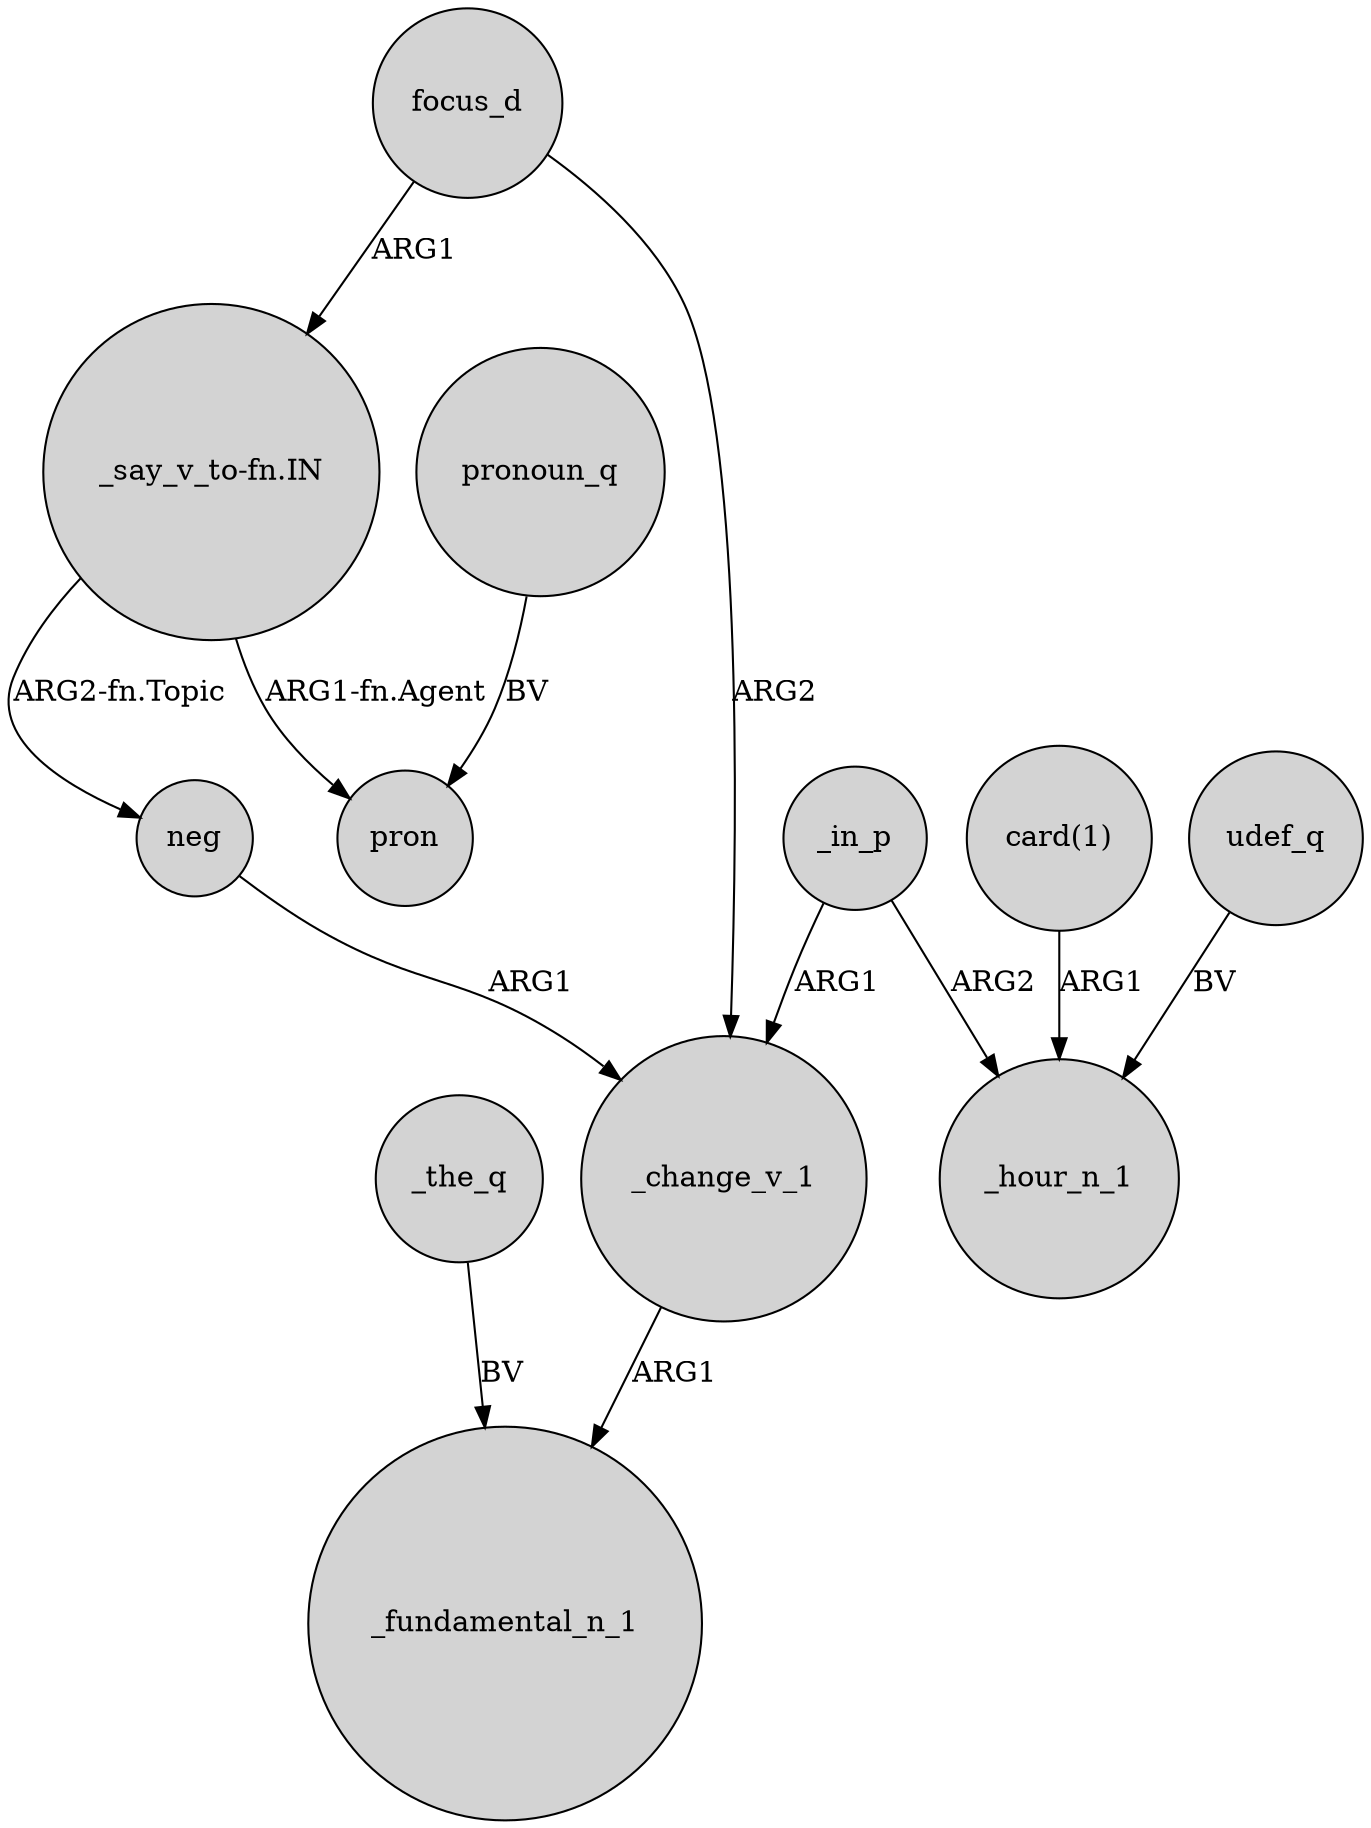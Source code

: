 digraph {
	node [shape=circle style=filled]
	"_say_v_to-fn.IN" -> neg [label="ARG2-fn.Topic"]
	focus_d -> _change_v_1 [label=ARG2]
	neg -> _change_v_1 [label=ARG1]
	_in_p -> _hour_n_1 [label=ARG2]
	pronoun_q -> pron [label=BV]
	_change_v_1 -> _fundamental_n_1 [label=ARG1]
	_the_q -> _fundamental_n_1 [label=BV]
	"card(1)" -> _hour_n_1 [label=ARG1]
	_in_p -> _change_v_1 [label=ARG1]
	focus_d -> "_say_v_to-fn.IN" [label=ARG1]
	"_say_v_to-fn.IN" -> pron [label="ARG1-fn.Agent"]
	udef_q -> _hour_n_1 [label=BV]
}
